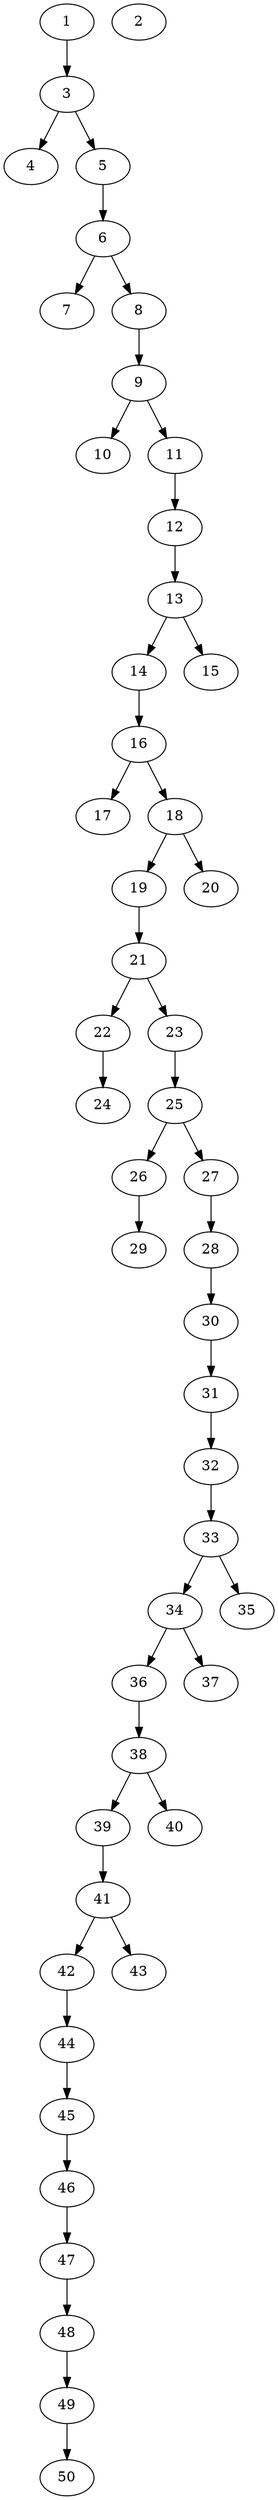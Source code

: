 // DAG automatically generated by daggen at Tue Jul 18 11:30:58 2017
// ./daggen --dot -n 50 --fat 0.2 --regular 0.8 --density 0.2 --jump 1 
digraph G {
  1 [size="1530026933", alpha="0.14"]
  1 -> 3 [size ="134217728"]
  2 [size="764041519", alpha="0.16"]
  3 [size="1230892069", alpha="0.16"]
  3 -> 4 [size ="33554432"]
  3 -> 5 [size ="33554432"]
  4 [size="68719476736", alpha="0.08"]
  5 [size="369942330316", alpha="0.10"]
  5 -> 6 [size ="536870912"]
  6 [size="134217728000", alpha="0.06"]
  6 -> 7 [size ="209715200"]
  6 -> 8 [size ="209715200"]
  7 [size="28991029248", alpha="0.08"]
  8 [size="12452832341", alpha="0.15"]
  8 -> 9 [size ="301989888"]
  9 [size="12551173770", alpha="0.14"]
  9 -> 10 [size ="411041792"]
  9 -> 11 [size ="411041792"]
  10 [size="17380951872", alpha="0.14"]
  11 [size="44068170185", alpha="0.07"]
  11 -> 12 [size ="75497472"]
  12 [size="17909661354", alpha="0.08"]
  12 -> 13 [size ="536870912"]
  13 [size="782757789696", alpha="0.03"]
  13 -> 14 [size ="679477248"]
  13 -> 15 [size ="679477248"]
  14 [size="1014576009820", alpha="0.03"]
  14 -> 16 [size ="838860800"]
  15 [size="549755813888", alpha="0.05"]
  16 [size="368293445632", alpha="0.05"]
  16 -> 17 [size ="411041792"]
  16 -> 18 [size ="411041792"]
  17 [size="23713532035", alpha="0.11"]
  18 [size="8589934592", alpha="0.04"]
  18 -> 19 [size ="33554432"]
  18 -> 20 [size ="33554432"]
  19 [size="782757789696", alpha="0.09"]
  19 -> 21 [size ="679477248"]
  20 [size="28991029248", alpha="0.00"]
  21 [size="263444371343", alpha="0.08"]
  21 -> 22 [size ="209715200"]
  21 -> 23 [size ="209715200"]
  22 [size="8553611480", alpha="0.03"]
  22 -> 24 [size ="209715200"]
  23 [size="368293445632", alpha="0.03"]
  23 -> 25 [size ="411041792"]
  24 [size="13908949110", alpha="0.10"]
  25 [size="21312597409", alpha="0.01"]
  25 -> 26 [size ="838860800"]
  25 -> 27 [size ="838860800"]
  26 [size="782757789696", alpha="0.12"]
  26 -> 29 [size ="679477248"]
  27 [size="40643439650", alpha="0.06"]
  27 -> 28 [size ="33554432"]
  28 [size="193188000036", alpha="0.13"]
  28 -> 30 [size ="134217728"]
  29 [size="17298780034", alpha="0.03"]
  30 [size="8589934592", alpha="0.12"]
  30 -> 31 [size ="33554432"]
  31 [size="26259571566", alpha="0.06"]
  31 -> 32 [size ="536870912"]
  32 [size="934305266", alpha="0.03"]
  32 -> 33 [size ="75497472"]
  33 [size="134217728000", alpha="0.04"]
  33 -> 34 [size ="209715200"]
  33 -> 35 [size ="209715200"]
  34 [size="55079901545", alpha="0.04"]
  34 -> 36 [size ="75497472"]
  34 -> 37 [size ="75497472"]
  35 [size="7377805048", alpha="0.10"]
  36 [size="27093538924", alpha="0.09"]
  36 -> 38 [size ="536870912"]
  37 [size="1362177259", alpha="0.04"]
  38 [size="39358101895", alpha="0.10"]
  38 -> 39 [size ="679477248"]
  38 -> 40 [size ="679477248"]
  39 [size="368293445632", alpha="0.16"]
  39 -> 41 [size ="411041792"]
  40 [size="17702373066", alpha="0.19"]
  41 [size="4374823417", alpha="0.12"]
  41 -> 42 [size ="301989888"]
  41 -> 43 [size ="301989888"]
  42 [size="461984361746", alpha="0.16"]
  42 -> 44 [size ="301989888"]
  43 [size="782757789696", alpha="0.11"]
  44 [size="696133182002", alpha="0.04"]
  44 -> 45 [size ="838860800"]
  45 [size="439953055421", alpha="0.08"]
  45 -> 46 [size ="411041792"]
  46 [size="231928233984", alpha="0.02"]
  46 -> 47 [size ="301989888"]
  47 [size="665762647472", alpha="0.06"]
  47 -> 48 [size ="536870912"]
  48 [size="295665838743", alpha="0.16"]
  48 -> 49 [size ="209715200"]
  49 [size="26166759747", alpha="0.11"]
  49 -> 50 [size ="838860800"]
  50 [size="82088583813", alpha="0.03"]
}
